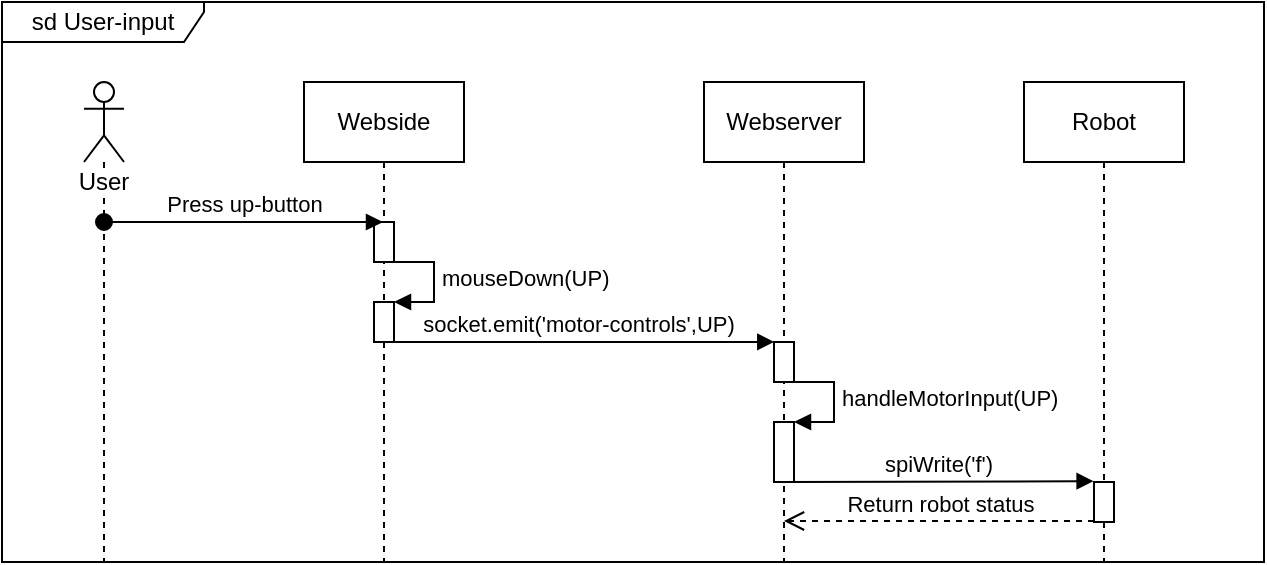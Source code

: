 <mxfile version="10.6.8" type="github"><diagram id="JMGP-c4cvdmqzqQQTNh3" name="Page-1"><mxGraphModel dx="1516" dy="916" grid="1" gridSize="10" guides="1" tooltips="1" connect="1" arrows="1" fold="1" page="1" pageScale="1" pageWidth="827" pageHeight="1169" math="0" shadow="0"><root><mxCell id="0"/><mxCell id="1" parent="0"/><mxCell id="so29y5mTpvzLkJYB2Uvc-1" value="Webside" style="shape=umlLifeline;perimeter=lifelinePerimeter;whiteSpace=wrap;html=1;container=1;collapsible=0;recursiveResize=0;outlineConnect=0;" vertex="1" parent="1"><mxGeometry x="150" y="40" width="80" height="240" as="geometry"/></mxCell><mxCell id="so29y5mTpvzLkJYB2Uvc-6" value="" style="html=1;points=[];perimeter=orthogonalPerimeter;" vertex="1" parent="so29y5mTpvzLkJYB2Uvc-1"><mxGeometry x="35" y="110" width="10" height="20" as="geometry"/></mxCell><mxCell id="so29y5mTpvzLkJYB2Uvc-7" value="mouseDown(UP)" style="edgeStyle=orthogonalEdgeStyle;html=1;align=left;spacingLeft=2;endArrow=block;rounded=0;entryX=1;entryY=0;" edge="1" target="so29y5mTpvzLkJYB2Uvc-6" parent="so29y5mTpvzLkJYB2Uvc-1"><mxGeometry relative="1" as="geometry"><mxPoint x="40" y="90" as="sourcePoint"/><Array as="points"><mxPoint x="65" y="90"/></Array></mxGeometry></mxCell><mxCell id="so29y5mTpvzLkJYB2Uvc-8" value="" style="html=1;points=[];perimeter=orthogonalPerimeter;" vertex="1" parent="so29y5mTpvzLkJYB2Uvc-1"><mxGeometry x="35" y="70" width="10" height="20" as="geometry"/></mxCell><mxCell id="so29y5mTpvzLkJYB2Uvc-9" value="socket.emit('motor-controls',UP)" style="html=1;verticalAlign=bottom;endArrow=block;entryX=0.014;entryY=-0.002;entryDx=0;entryDy=0;entryPerimeter=0;" edge="1" parent="so29y5mTpvzLkJYB2Uvc-1" target="so29y5mTpvzLkJYB2Uvc-12"><mxGeometry width="80" relative="1" as="geometry"><mxPoint x="40" y="130" as="sourcePoint"/><mxPoint x="120" y="130" as="targetPoint"/></mxGeometry></mxCell><mxCell id="so29y5mTpvzLkJYB2Uvc-2" value="Webserver" style="shape=umlLifeline;perimeter=lifelinePerimeter;whiteSpace=wrap;html=1;container=1;collapsible=0;recursiveResize=0;outlineConnect=0;" vertex="1" parent="1"><mxGeometry x="350" y="40" width="80" height="240" as="geometry"/></mxCell><mxCell id="so29y5mTpvzLkJYB2Uvc-12" value="" style="html=1;points=[];perimeter=orthogonalPerimeter;" vertex="1" parent="so29y5mTpvzLkJYB2Uvc-2"><mxGeometry x="35" y="130" width="10" height="20" as="geometry"/></mxCell><mxCell id="so29y5mTpvzLkJYB2Uvc-13" value="" style="html=1;points=[];perimeter=orthogonalPerimeter;" vertex="1" parent="so29y5mTpvzLkJYB2Uvc-2"><mxGeometry x="35" y="170" width="10" height="30" as="geometry"/></mxCell><mxCell id="so29y5mTpvzLkJYB2Uvc-14" value="handleMotorInput(UP)" style="edgeStyle=orthogonalEdgeStyle;html=1;align=left;spacingLeft=2;endArrow=block;rounded=0;entryX=1;entryY=0;" edge="1" target="so29y5mTpvzLkJYB2Uvc-13" parent="so29y5mTpvzLkJYB2Uvc-2"><mxGeometry relative="1" as="geometry"><mxPoint x="40" y="150" as="sourcePoint"/><Array as="points"><mxPoint x="65" y="150"/></Array></mxGeometry></mxCell><mxCell id="so29y5mTpvzLkJYB2Uvc-15" value="spiWrite('f')" style="html=1;verticalAlign=bottom;endArrow=block;entryX=-0.02;entryY=-0.02;entryDx=0;entryDy=0;entryPerimeter=0;" edge="1" parent="so29y5mTpvzLkJYB2Uvc-2" target="so29y5mTpvzLkJYB2Uvc-16"><mxGeometry width="80" relative="1" as="geometry"><mxPoint x="40" y="200" as="sourcePoint"/><mxPoint x="120" y="200" as="targetPoint"/></mxGeometry></mxCell><mxCell id="so29y5mTpvzLkJYB2Uvc-3" value="User" style="shape=umlLifeline;participant=umlActor;perimeter=lifelinePerimeter;whiteSpace=wrap;html=1;container=1;collapsible=0;recursiveResize=0;verticalAlign=top;spacingTop=36;labelBackgroundColor=#ffffff;outlineConnect=0;" vertex="1" parent="1"><mxGeometry x="40" y="40" width="20" height="240" as="geometry"/></mxCell><mxCell id="so29y5mTpvzLkJYB2Uvc-5" value="Press up-button" style="html=1;verticalAlign=bottom;startArrow=oval;startFill=1;endArrow=block;startSize=8;" edge="1" parent="so29y5mTpvzLkJYB2Uvc-3" target="so29y5mTpvzLkJYB2Uvc-1"><mxGeometry width="60" relative="1" as="geometry"><mxPoint x="10" y="70" as="sourcePoint"/><mxPoint x="70" y="70" as="targetPoint"/></mxGeometry></mxCell><mxCell id="so29y5mTpvzLkJYB2Uvc-4" value="Robot" style="shape=umlLifeline;perimeter=lifelinePerimeter;whiteSpace=wrap;html=1;container=1;collapsible=0;recursiveResize=0;outlineConnect=0;" vertex="1" parent="1"><mxGeometry x="510" y="40" width="80" height="240" as="geometry"/></mxCell><mxCell id="so29y5mTpvzLkJYB2Uvc-16" value="" style="html=1;points=[];perimeter=orthogonalPerimeter;" vertex="1" parent="so29y5mTpvzLkJYB2Uvc-4"><mxGeometry x="35" y="200" width="10" height="20" as="geometry"/></mxCell><mxCell id="so29y5mTpvzLkJYB2Uvc-17" value="Return robot status" style="html=1;verticalAlign=bottom;endArrow=open;dashed=1;endSize=8;" edge="1" parent="1" target="so29y5mTpvzLkJYB2Uvc-2"><mxGeometry relative="1" as="geometry"><mxPoint x="545" y="259.5" as="sourcePoint"/><mxPoint x="465" y="259.5" as="targetPoint"/></mxGeometry></mxCell><mxCell id="so29y5mTpvzLkJYB2Uvc-20" value="sd User-input" style="shape=umlFrame;whiteSpace=wrap;html=1;width=101;height=20;" vertex="1" parent="1"><mxGeometry x="-1" width="631" height="280" as="geometry"/></mxCell></root></mxGraphModel></diagram></mxfile>